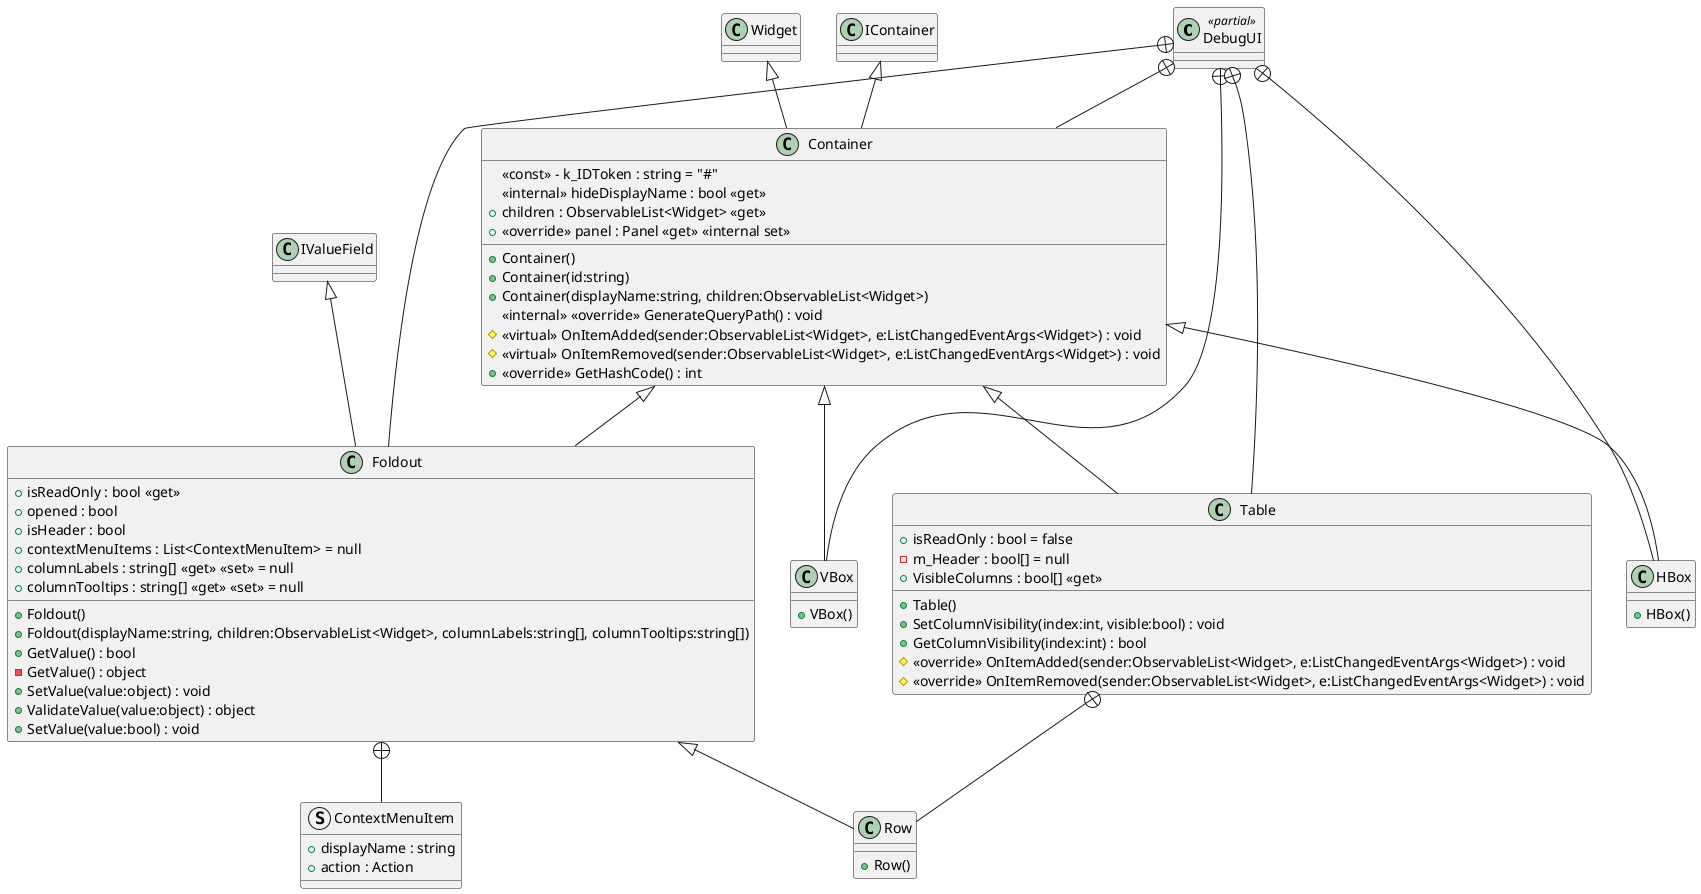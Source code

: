@startuml
class DebugUI <<partial>> {
}
class Container {
    <<const>> - k_IDToken : string = "#"
    <<internal>> hideDisplayName : bool <<get>>
    + children : ObservableList<Widget> <<get>>
    + <<override>> panel : Panel <<get>> <<internal set>>
    + Container()
    + Container(id:string)
    + Container(displayName:string, children:ObservableList<Widget>)
    <<internal>> <<override>> GenerateQueryPath() : void
    # <<virtual>> OnItemAdded(sender:ObservableList<Widget>, e:ListChangedEventArgs<Widget>) : void
    # <<virtual>> OnItemRemoved(sender:ObservableList<Widget>, e:ListChangedEventArgs<Widget>) : void
    + <<override>> GetHashCode() : int
}
class Foldout {
    + isReadOnly : bool <<get>>
    + opened : bool
    + isHeader : bool
    + contextMenuItems : List<ContextMenuItem> = null
    + columnLabels : string[] <<get>> <<set>> = null
    + columnTooltips : string[] <<get>> <<set>> = null
    + Foldout()
    + Foldout(displayName:string, children:ObservableList<Widget>, columnLabels:string[], columnTooltips:string[])
    + GetValue() : bool
    - GetValue() : object
    + SetValue(value:object) : void
    + ValidateValue(value:object) : object
    + SetValue(value:bool) : void
}
class HBox {
    + HBox()
}
class VBox {
    + VBox()
}
class Table {
    + isReadOnly : bool = false
    + Table()
    + SetColumnVisibility(index:int, visible:bool) : void
    + GetColumnVisibility(index:int) : bool
    - m_Header : bool[] = null
    + VisibleColumns : bool[] <<get>>
    # <<override>> OnItemAdded(sender:ObservableList<Widget>, e:ListChangedEventArgs<Widget>) : void
    # <<override>> OnItemRemoved(sender:ObservableList<Widget>, e:ListChangedEventArgs<Widget>) : void
}
struct ContextMenuItem {
    + displayName : string
    + action : Action
}
class Row {
    + Row()
}
DebugUI +-- Container
Widget <|-- Container
IContainer <|-- Container
DebugUI +-- Foldout
Container <|-- Foldout
IValueField <|-- Foldout
DebugUI +-- HBox
Container <|-- HBox
DebugUI +-- VBox
Container <|-- VBox
DebugUI +-- Table
Container <|-- Table
Foldout +-- ContextMenuItem
Table +-- Row
Foldout <|-- Row
@enduml
